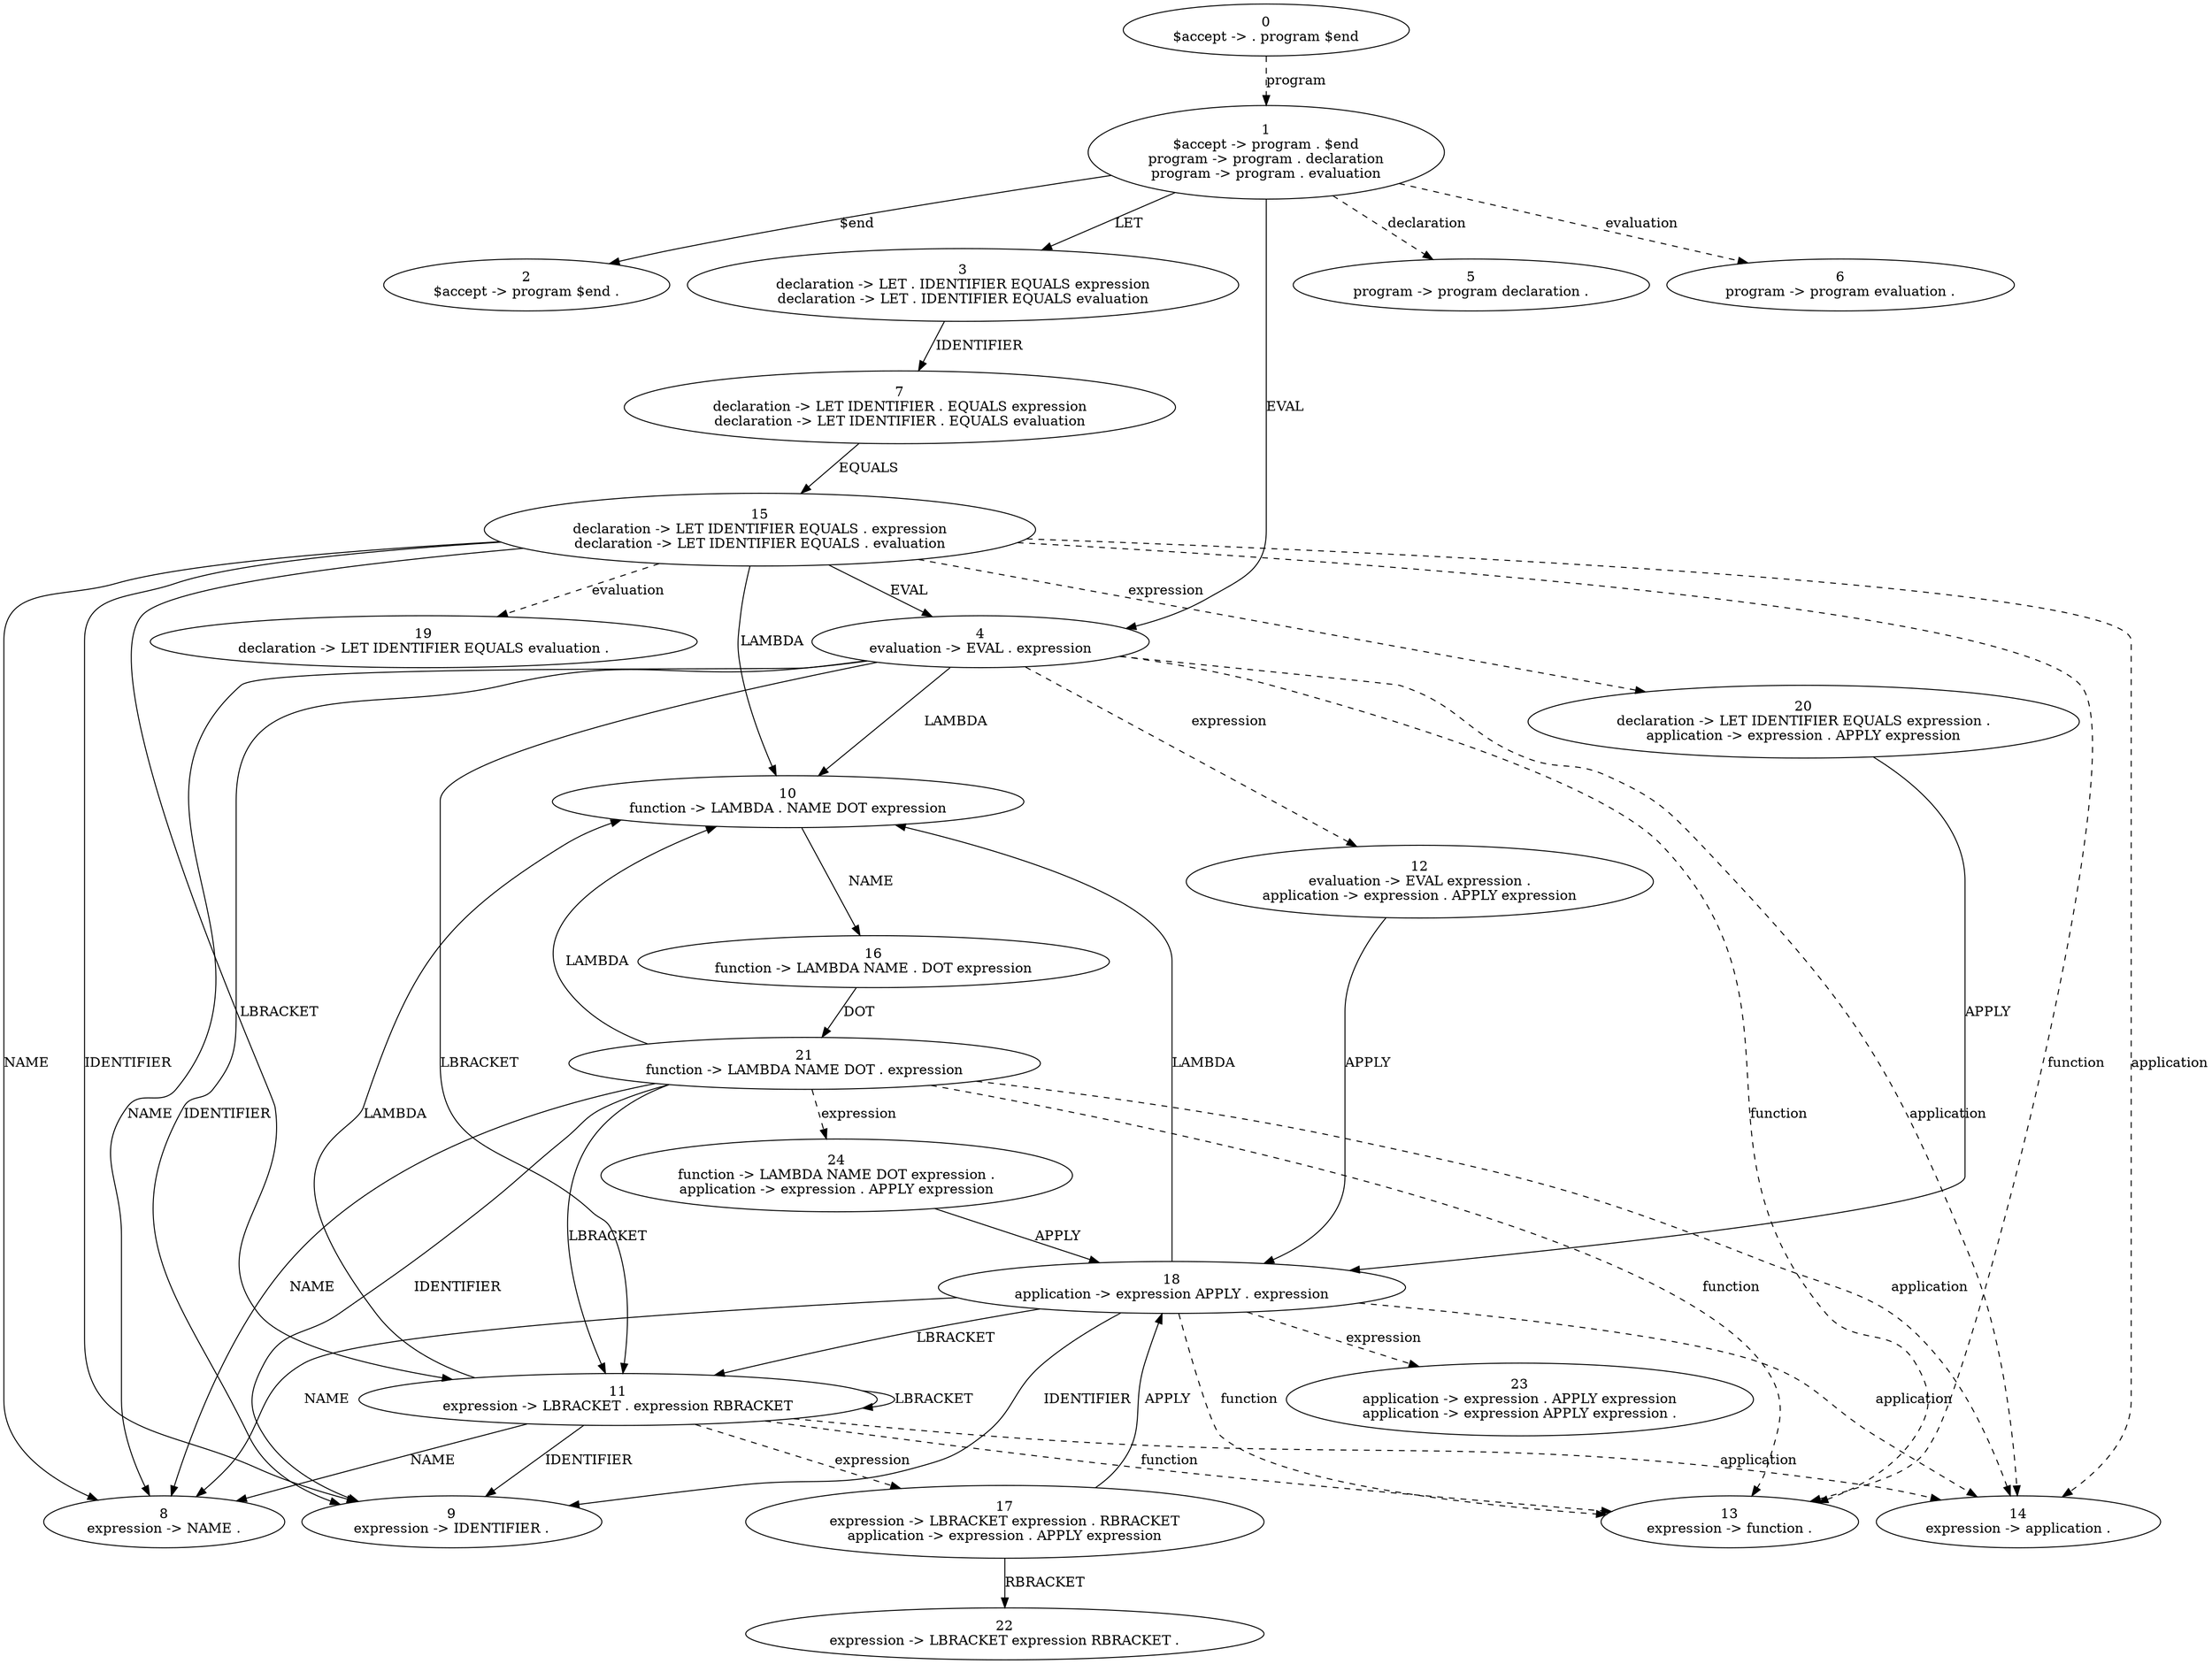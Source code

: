 digraph Automaton {
  0 [label="0\n$accept -> . program $end"]
  0 -> 1 [style=dashed label="program"]
  1 [label="1\n$accept -> program . $end\nprogram -> program . declaration\nprogram -> program . evaluation"]
  1 -> 2 [style=solid label="$end"]
  1 -> 3 [style=solid label="LET"]
  1 -> 4 [style=solid label="EVAL"]
  1 -> 5 [style=dashed label="declaration"]
  1 -> 6 [style=dashed label="evaluation"]
  2 [label="2\n$accept -> program $end ."]
  3 [label="3\ndeclaration -> LET . IDENTIFIER EQUALS expression\ndeclaration -> LET . IDENTIFIER EQUALS evaluation"]
  3 -> 7 [style=solid label="IDENTIFIER"]
  4 [label="4\nevaluation -> EVAL . expression"]
  4 -> 8 [style=solid label="NAME"]
  4 -> 9 [style=solid label="IDENTIFIER"]
  4 -> 10 [style=solid label="LAMBDA"]
  4 -> 11 [style=solid label="LBRACKET"]
  4 -> 12 [style=dashed label="expression"]
  4 -> 13 [style=dashed label="function"]
  4 -> 14 [style=dashed label="application"]
  5 [label="5\nprogram -> program declaration ."]
  6 [label="6\nprogram -> program evaluation ."]
  7 [label="7\ndeclaration -> LET IDENTIFIER . EQUALS expression\ndeclaration -> LET IDENTIFIER . EQUALS evaluation"]
  7 -> 15 [style=solid label="EQUALS"]
  8 [label="8\nexpression -> NAME ."]
  9 [label="9\nexpression -> IDENTIFIER ."]
  10 [label="10\nfunction -> LAMBDA . NAME DOT expression"]
  10 -> 16 [style=solid label="NAME"]
  11 [label="11\nexpression -> LBRACKET . expression RBRACKET"]
  11 -> 8 [style=solid label="NAME"]
  11 -> 9 [style=solid label="IDENTIFIER"]
  11 -> 10 [style=solid label="LAMBDA"]
  11 -> 11 [style=solid label="LBRACKET"]
  11 -> 17 [style=dashed label="expression"]
  11 -> 13 [style=dashed label="function"]
  11 -> 14 [style=dashed label="application"]
  12 [label="12\nevaluation -> EVAL expression .\napplication -> expression . APPLY expression"]
  12 -> 18 [style=solid label="APPLY"]
  13 [label="13\nexpression -> function ."]
  14 [label="14\nexpression -> application ."]
  15 [label="15\ndeclaration -> LET IDENTIFIER EQUALS . expression\ndeclaration -> LET IDENTIFIER EQUALS . evaluation"]
  15 -> 8 [style=solid label="NAME"]
  15 -> 9 [style=solid label="IDENTIFIER"]
  15 -> 10 [style=solid label="LAMBDA"]
  15 -> 11 [style=solid label="LBRACKET"]
  15 -> 4 [style=solid label="EVAL"]
  15 -> 19 [style=dashed label="evaluation"]
  15 -> 20 [style=dashed label="expression"]
  15 -> 13 [style=dashed label="function"]
  15 -> 14 [style=dashed label="application"]
  16 [label="16\nfunction -> LAMBDA NAME . DOT expression"]
  16 -> 21 [style=solid label="DOT"]
  17 [label="17\nexpression -> LBRACKET expression . RBRACKET\napplication -> expression . APPLY expression"]
  17 -> 22 [style=solid label="RBRACKET"]
  17 -> 18 [style=solid label="APPLY"]
  18 [label="18\napplication -> expression APPLY . expression"]
  18 -> 8 [style=solid label="NAME"]
  18 -> 9 [style=solid label="IDENTIFIER"]
  18 -> 10 [style=solid label="LAMBDA"]
  18 -> 11 [style=solid label="LBRACKET"]
  18 -> 23 [style=dashed label="expression"]
  18 -> 13 [style=dashed label="function"]
  18 -> 14 [style=dashed label="application"]
  19 [label="19\ndeclaration -> LET IDENTIFIER EQUALS evaluation ."]
  20 [label="20\ndeclaration -> LET IDENTIFIER EQUALS expression .\napplication -> expression . APPLY expression"]
  20 -> 18 [style=solid label="APPLY"]
  21 [label="21\nfunction -> LAMBDA NAME DOT . expression"]
  21 -> 8 [style=solid label="NAME"]
  21 -> 9 [style=solid label="IDENTIFIER"]
  21 -> 10 [style=solid label="LAMBDA"]
  21 -> 11 [style=solid label="LBRACKET"]
  21 -> 24 [style=dashed label="expression"]
  21 -> 13 [style=dashed label="function"]
  21 -> 14 [style=dashed label="application"]
  22 [label="22\nexpression -> LBRACKET expression RBRACKET ."]
  23 [label="23\napplication -> expression . APPLY expression\napplication -> expression APPLY expression ."]
  24 [label="24\nfunction -> LAMBDA NAME DOT expression .\napplication -> expression . APPLY expression"]
  24 -> 18 [style=solid label="APPLY"]
}
